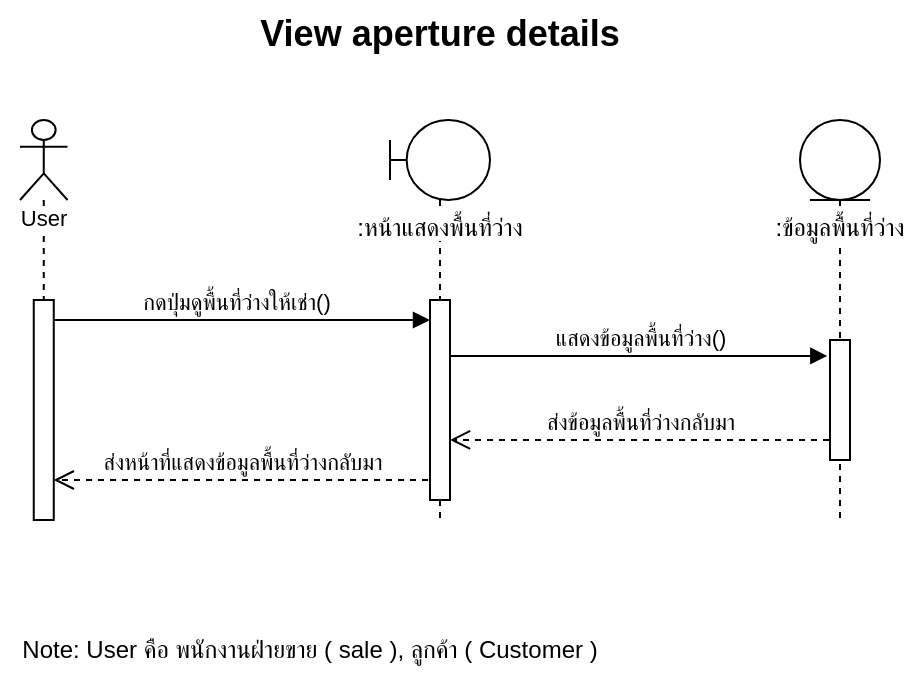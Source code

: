 <mxfile version="12.9.4" type="device"><diagram name="Page-1" id="9361dd3d-8414-5efd-6122-117bd74ce7a7"><mxGraphModel dx="1038" dy="499" grid="1" gridSize="10" guides="1" tooltips="1" connect="1" arrows="1" fold="1" page="0" pageScale="1.5" pageWidth="826" pageHeight="1169" background="#ffffff" math="0" shadow="0"><root><mxCell id="0"/><mxCell id="1" parent="0"/><mxCell id="71" value="View aperture details" style="rounded=1;fontStyle=1;fontSize=18;strokeWidth=1;fillColor=none;strokeColor=none;" parent="1" vertex="1"><mxGeometry x="255" y="30" width="150" height="30" as="geometry"/></mxCell><mxCell id="2GQ-ZTos0BSy2MewQahr-104" value="กดปุ่มดูพื้นที่ว่างให้เช่า()" style="html=1;verticalAlign=bottom;endArrow=block;fontSize=11;" parent="1" edge="1"><mxGeometry width="80" relative="1" as="geometry"><mxPoint x="130" y="190" as="sourcePoint"/><mxPoint x="325" y="190.0" as="targetPoint"/><mxPoint as="offset"/></mxGeometry></mxCell><mxCell id="2GQ-ZTos0BSy2MewQahr-107" value="User" style="shape=umlLifeline;participant=umlActor;perimeter=lifelinePerimeter;whiteSpace=wrap;html=1;container=1;collapsible=0;recursiveResize=0;verticalAlign=top;spacingTop=36;labelBackgroundColor=#ffffff;outlineConnect=0;strokeWidth=1;fontSize=11;size=40;" parent="1" vertex="1"><mxGeometry x="120.01" y="90" width="23.75" height="200" as="geometry"/></mxCell><mxCell id="2GQ-ZTos0BSy2MewQahr-113" value="&lt;span&gt;แสดงข้อมูลพื้นที่ว่าง()&lt;/span&gt;" style="html=1;verticalAlign=bottom;endArrow=block;fontSize=11;entryX=-0.133;entryY=0.257;entryDx=0;entryDy=0;entryPerimeter=0;" parent="1" edge="1"><mxGeometry width="80" relative="1" as="geometry"><mxPoint x="335" y="207.99" as="sourcePoint"/><mxPoint x="523.67" y="207.99" as="targetPoint"/></mxGeometry></mxCell><mxCell id="2GQ-ZTos0BSy2MewQahr-115" value="ส่งข้อมูลพื้นที่ว่างกลับมา" style="html=1;verticalAlign=bottom;endArrow=open;dashed=1;endSize=8;fontSize=11;exitX=-0.05;exitY=0.857;exitDx=0;exitDy=0;exitPerimeter=0;" parent="1" edge="1"><mxGeometry relative="1" as="geometry"><mxPoint x="524.5" y="249.99" as="sourcePoint"/><mxPoint x="335" y="249.99" as="targetPoint"/></mxGeometry></mxCell><mxCell id="2GQ-ZTos0BSy2MewQahr-116" value="ส่งหน้าที่แสดงข้อมูลพื้นที่ว่างกลับมา" style="html=1;verticalAlign=bottom;endArrow=open;dashed=1;endSize=8;fontSize=11;" parent="1" target="2GQ-ZTos0BSy2MewQahr-119" edge="1"><mxGeometry relative="1" as="geometry"><mxPoint x="324" y="270" as="sourcePoint"/><mxPoint x="136.88" y="247.14" as="targetPoint"/></mxGeometry></mxCell><mxCell id="2GQ-ZTos0BSy2MewQahr-119" value="" style="html=1;points=[];perimeter=orthogonalPerimeter;" parent="1" vertex="1"><mxGeometry x="126.88" y="180" width="10" height="110" as="geometry"/></mxCell><mxCell id="2GQ-ZTos0BSy2MewQahr-123" value="&lt;span style=&quot;text-align: left; font-size: 12px;&quot;&gt;Note: User คือ พนักงานฝ่ายขาย ( sale ), ลูกค้า ( Customer )&lt;/span&gt;" style="text;html=1;strokeColor=none;fillColor=none;align=center;verticalAlign=middle;whiteSpace=wrap;rounded=0;fontSize=12;" parent="1" vertex="1"><mxGeometry x="110" y="340" width="309.99" height="30" as="geometry"/></mxCell><mxCell id="UjJte6umoipadoAcryaR-74" value="" style="shape=umlLifeline;participant=umlBoundary;perimeter=lifelinePerimeter;whiteSpace=wrap;html=1;container=1;collapsible=0;recursiveResize=0;verticalAlign=top;spacingTop=36;labelBackgroundColor=#ffffff;outlineConnect=0;" parent="1" vertex="1"><mxGeometry x="305" y="90" width="50" height="200" as="geometry"/></mxCell><mxCell id="UjJte6umoipadoAcryaR-78" value="" style="html=1;points=[];perimeter=orthogonalPerimeter;" parent="UjJte6umoipadoAcryaR-74" vertex="1"><mxGeometry x="20" y="90" width="10" height="100" as="geometry"/></mxCell><mxCell id="UjJte6umoipadoAcryaR-75" value=":หน้าแสดงพื้นที่ว่าง" style="text;align=center;fontStyle=0;verticalAlign=middle;spacingLeft=3;spacingRight=3;strokeColor=none;rotatable=0;points=[[0,0.5],[1,0.5]];portConstraint=eastwest;labelBackgroundColor=#ffffff;" parent="1" vertex="1"><mxGeometry x="290" y="130" width="80" height="26" as="geometry"/></mxCell><mxCell id="UjJte6umoipadoAcryaR-76" value="" style="shape=umlLifeline;participant=umlEntity;perimeter=lifelinePerimeter;whiteSpace=wrap;html=1;container=1;collapsible=0;recursiveResize=0;verticalAlign=top;spacingTop=36;labelBackgroundColor=#ffffff;outlineConnect=0;" parent="1" vertex="1"><mxGeometry x="510" y="90" width="40" height="200" as="geometry"/></mxCell><mxCell id="UjJte6umoipadoAcryaR-79" value="" style="html=1;points=[];perimeter=orthogonalPerimeter;" parent="UjJte6umoipadoAcryaR-76" vertex="1"><mxGeometry x="15" y="110" width="10" height="60" as="geometry"/></mxCell><mxCell id="UjJte6umoipadoAcryaR-77" value=":ข้อมูลพื้นที่ว่าง" style="text;align=center;fontStyle=0;verticalAlign=middle;spacingLeft=3;spacingRight=3;strokeColor=none;rotatable=0;points=[[0,0.5],[1,0.5]];portConstraint=eastwest;labelBackgroundColor=#ffffff;" parent="1" vertex="1"><mxGeometry x="490" y="130" width="80" height="26" as="geometry"/></mxCell></root></mxGraphModel></diagram></mxfile>